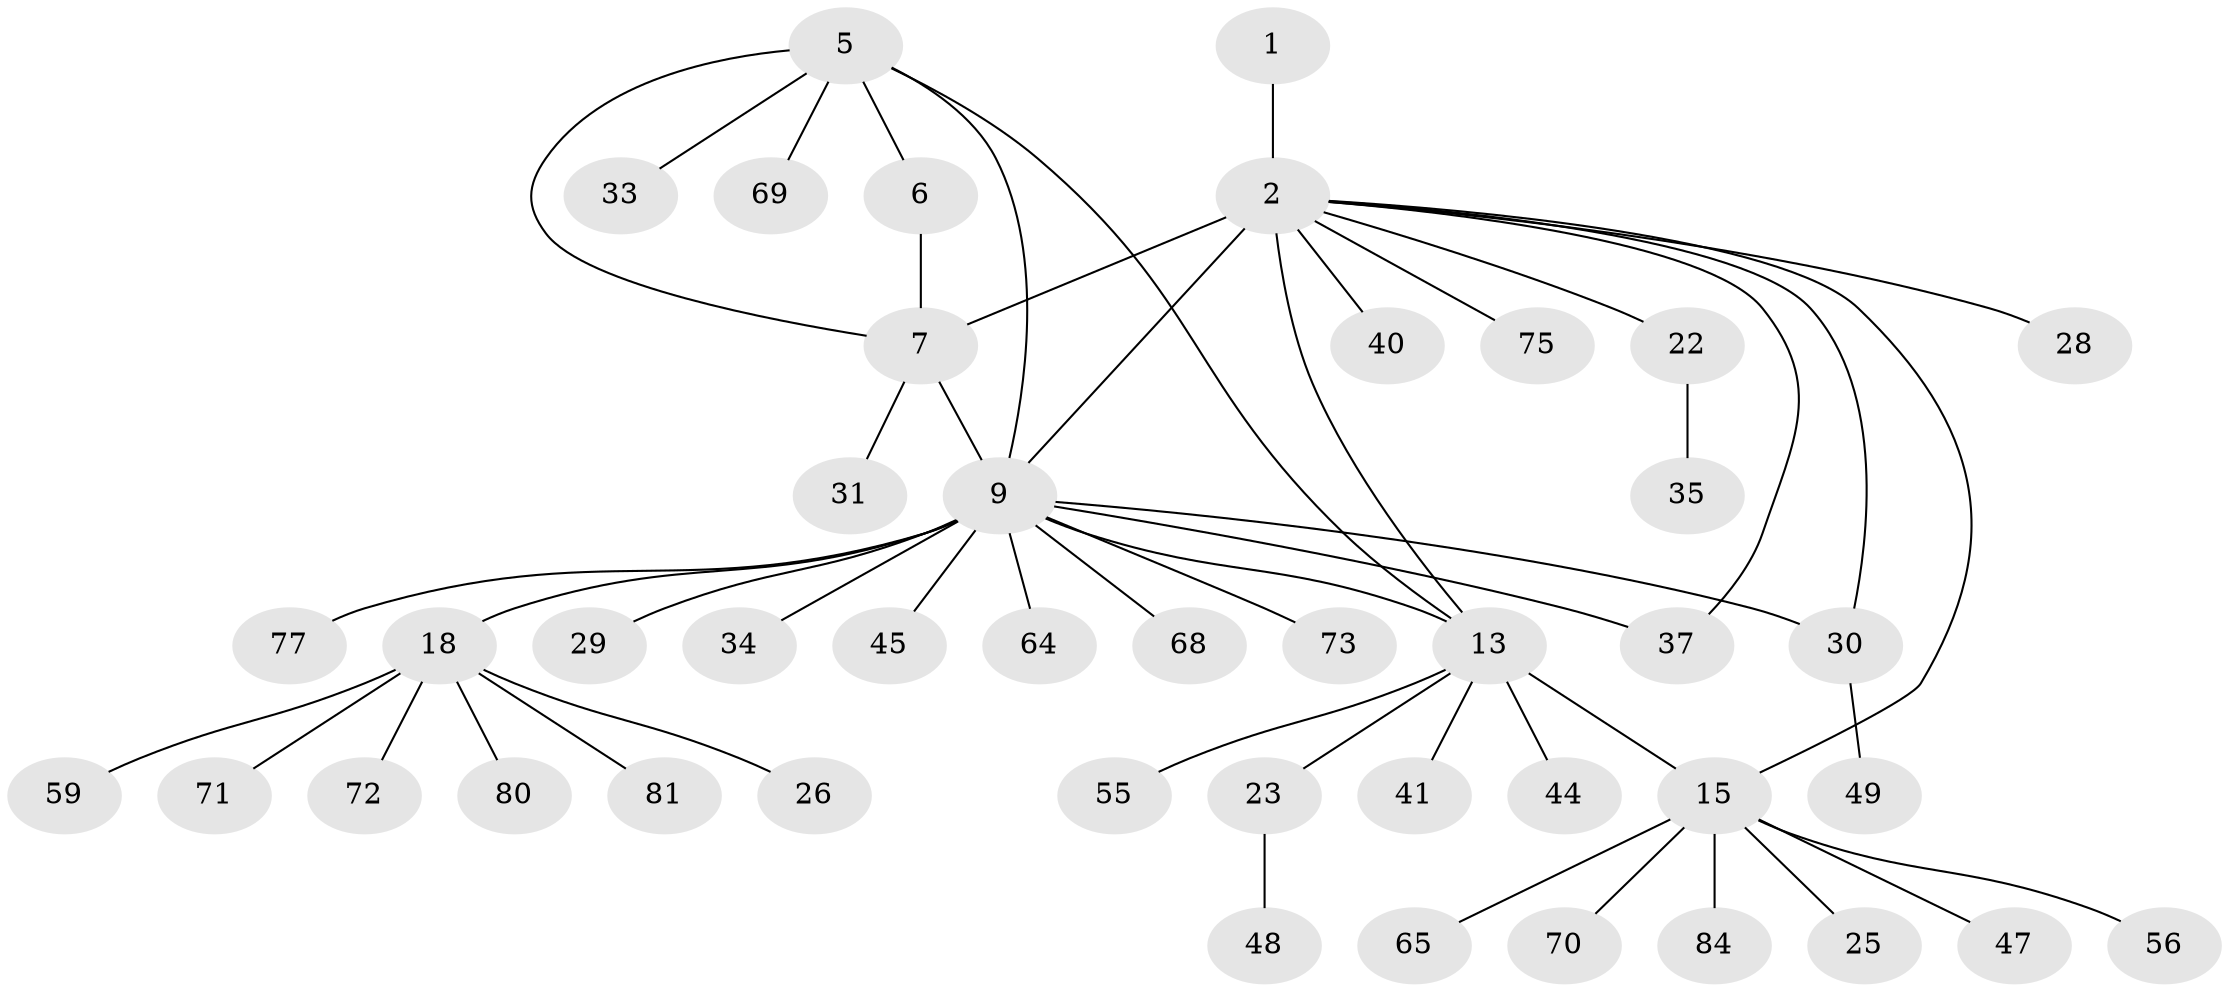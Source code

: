// original degree distribution, {3: 0.056818181818181816, 9: 0.045454545454545456, 7: 0.03409090909090909, 6: 0.022727272727272728, 4: 0.056818181818181816, 5: 0.03409090909090909, 12: 0.022727272727272728, 10: 0.011363636363636364, 2: 0.13636363636363635, 1: 0.5795454545454546}
// Generated by graph-tools (version 1.1) at 2025/16/03/09/25 04:16:03]
// undirected, 44 vertices, 51 edges
graph export_dot {
graph [start="1"]
  node [color=gray90,style=filled];
  1;
  2 [super="+43+4+14+3+66"];
  5 [super="+21"];
  6 [super="+32"];
  7 [super="+8+63"];
  9 [super="+10+24+17+67+74+11+62"];
  13 [super="+16"];
  15 [super="+39+78+42+36"];
  18 [super="+19"];
  22 [super="+61+46"];
  23;
  25;
  26;
  28;
  29;
  30;
  31;
  33;
  34;
  35;
  37 [super="+38+52"];
  40;
  41;
  44;
  45;
  47;
  48;
  49 [super="+58"];
  55;
  56;
  59;
  64;
  65;
  68;
  69;
  70;
  71;
  72;
  73;
  75;
  77 [super="+82"];
  80;
  81;
  84;
  1 -- 2 [weight=3];
  2 -- 7 [weight=2];
  2 -- 40;
  2 -- 75;
  2 -- 9 [weight=4];
  2 -- 13 [weight=2];
  2 -- 15;
  2 -- 22;
  2 -- 28;
  2 -- 30;
  2 -- 37;
  5 -- 6;
  5 -- 7 [weight=2];
  5 -- 33;
  5 -- 13 [weight=2];
  5 -- 9;
  5 -- 69;
  6 -- 7 [weight=2];
  7 -- 9 [weight=2];
  7 -- 31;
  9 -- 37;
  9 -- 77;
  9 -- 30;
  9 -- 34;
  9 -- 64;
  9 -- 68;
  9 -- 13;
  9 -- 45;
  9 -- 18 [weight=4];
  9 -- 29;
  9 -- 73;
  13 -- 15 [weight=2];
  13 -- 41;
  13 -- 44;
  13 -- 55;
  13 -- 23;
  15 -- 25;
  15 -- 47;
  15 -- 56;
  15 -- 70;
  15 -- 84;
  15 -- 65;
  18 -- 81;
  18 -- 80;
  18 -- 71;
  18 -- 72;
  18 -- 26;
  18 -- 59;
  22 -- 35;
  23 -- 48;
  30 -- 49;
}
